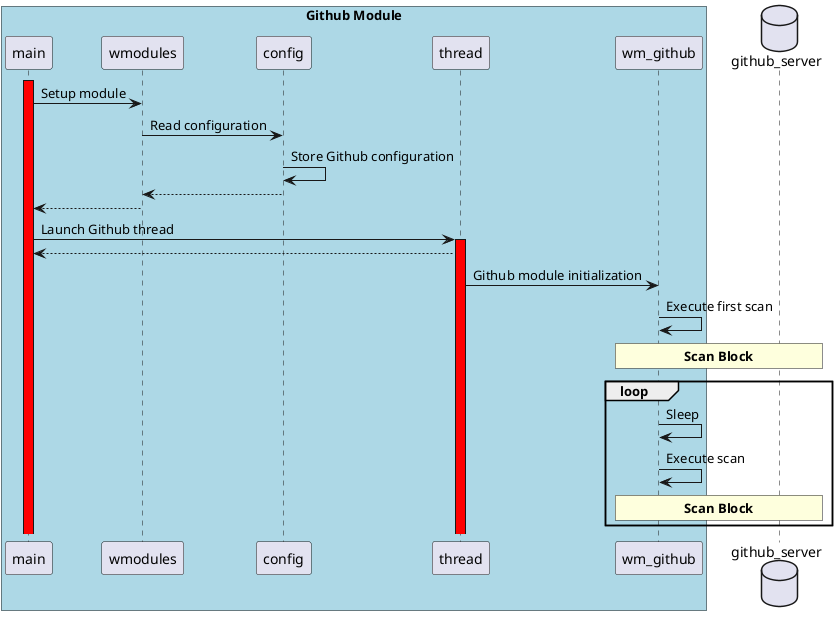 ' Copyright (C) 2015, Fortishield Inc.
' Created by Fortishield, Inc. <info@fortishield.github.io>.
' This program is free software; you can redistribute it and/or modify it under the terms of GPLv2
@startuml wm_github
    
    box "Github Module" #LightBlue
    participant main
    participant wmodules
    participant config
    participant thread
    participant wm_github
    end box

    activate main #Red
    main -> wmodules : Setup module
    wmodules -> config : Read configuration
    config -> config : Store Github configuration
    wmodules <-- config
    main <-- wmodules

    main -> thread ++ #Red : Launch Github thread
    main <-- thread
    thread -> wm_github : Github module initialization

    database github_server
    wm_github -> wm_github : Execute first scan
    rnote over wm_github, github_server: **Scan Block**
    
    loop
        wm_github -> wm_github : Sleep
        wm_github -> wm_github : Execute scan
        rnote over wm_github, github_server: **Scan Block**
    end
@enduml
